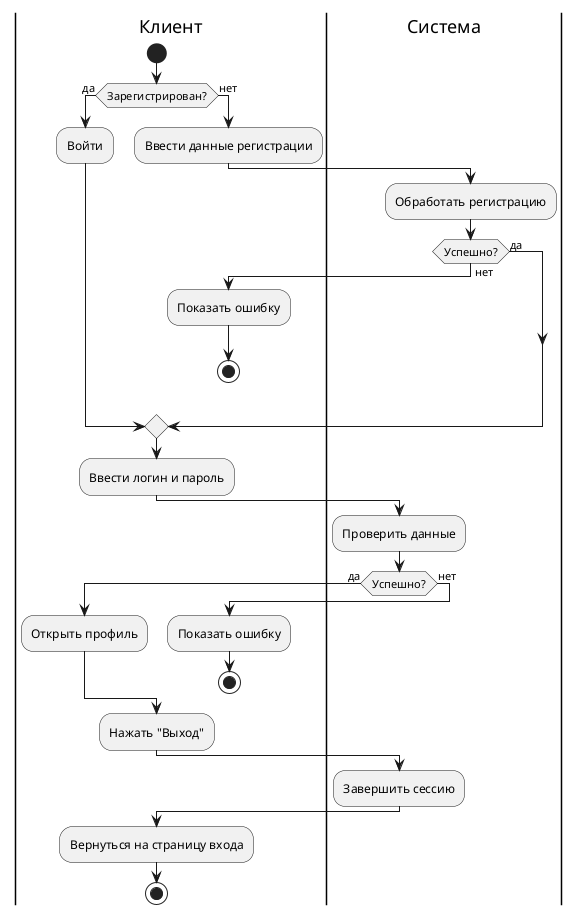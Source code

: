 @startuml
|Клиент|
start

' Регистрация
if (Зарегистрирован?) then (да)
  :Войти;
else (нет)
  :Ввести данные регистрации;
  |Система|
  :Обработать регистрацию;
  if (Успешно?) then (да)
    |Клиент|
    ' Удалено: :Показать подтверждение;
  else (нет)
    :Показать ошибку;
    stop
  endif
endif

' Вход
|Клиент|
:Ввести логин и пароль;
|Система|
:Проверить данные;
if (Успешно?) then (да)
  |Клиент|
  :Открыть профиль;
else (нет)
  :Показать ошибку;
  stop
endif

' Выход
:Нажать "Выход";
|Система|
:Завершить сессию;
|Клиент|
:Вернуться на страницу входа;

stop
@enduml
